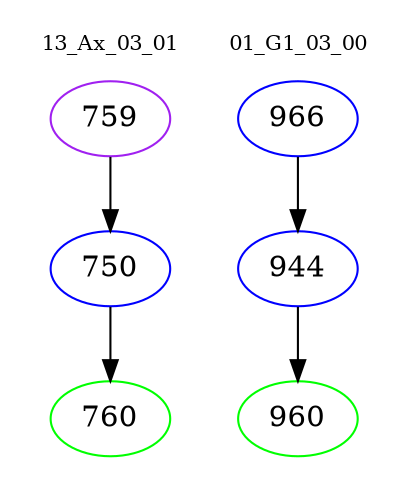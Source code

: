 digraph{
subgraph cluster_0 {
color = white
label = "13_Ax_03_01";
fontsize=10;
T0_759 [label="759", color="purple"]
T0_759 -> T0_750 [color="black"]
T0_750 [label="750", color="blue"]
T0_750 -> T0_760 [color="black"]
T0_760 [label="760", color="green"]
}
subgraph cluster_1 {
color = white
label = "01_G1_03_00";
fontsize=10;
T1_966 [label="966", color="blue"]
T1_966 -> T1_944 [color="black"]
T1_944 [label="944", color="blue"]
T1_944 -> T1_960 [color="black"]
T1_960 [label="960", color="green"]
}
}
